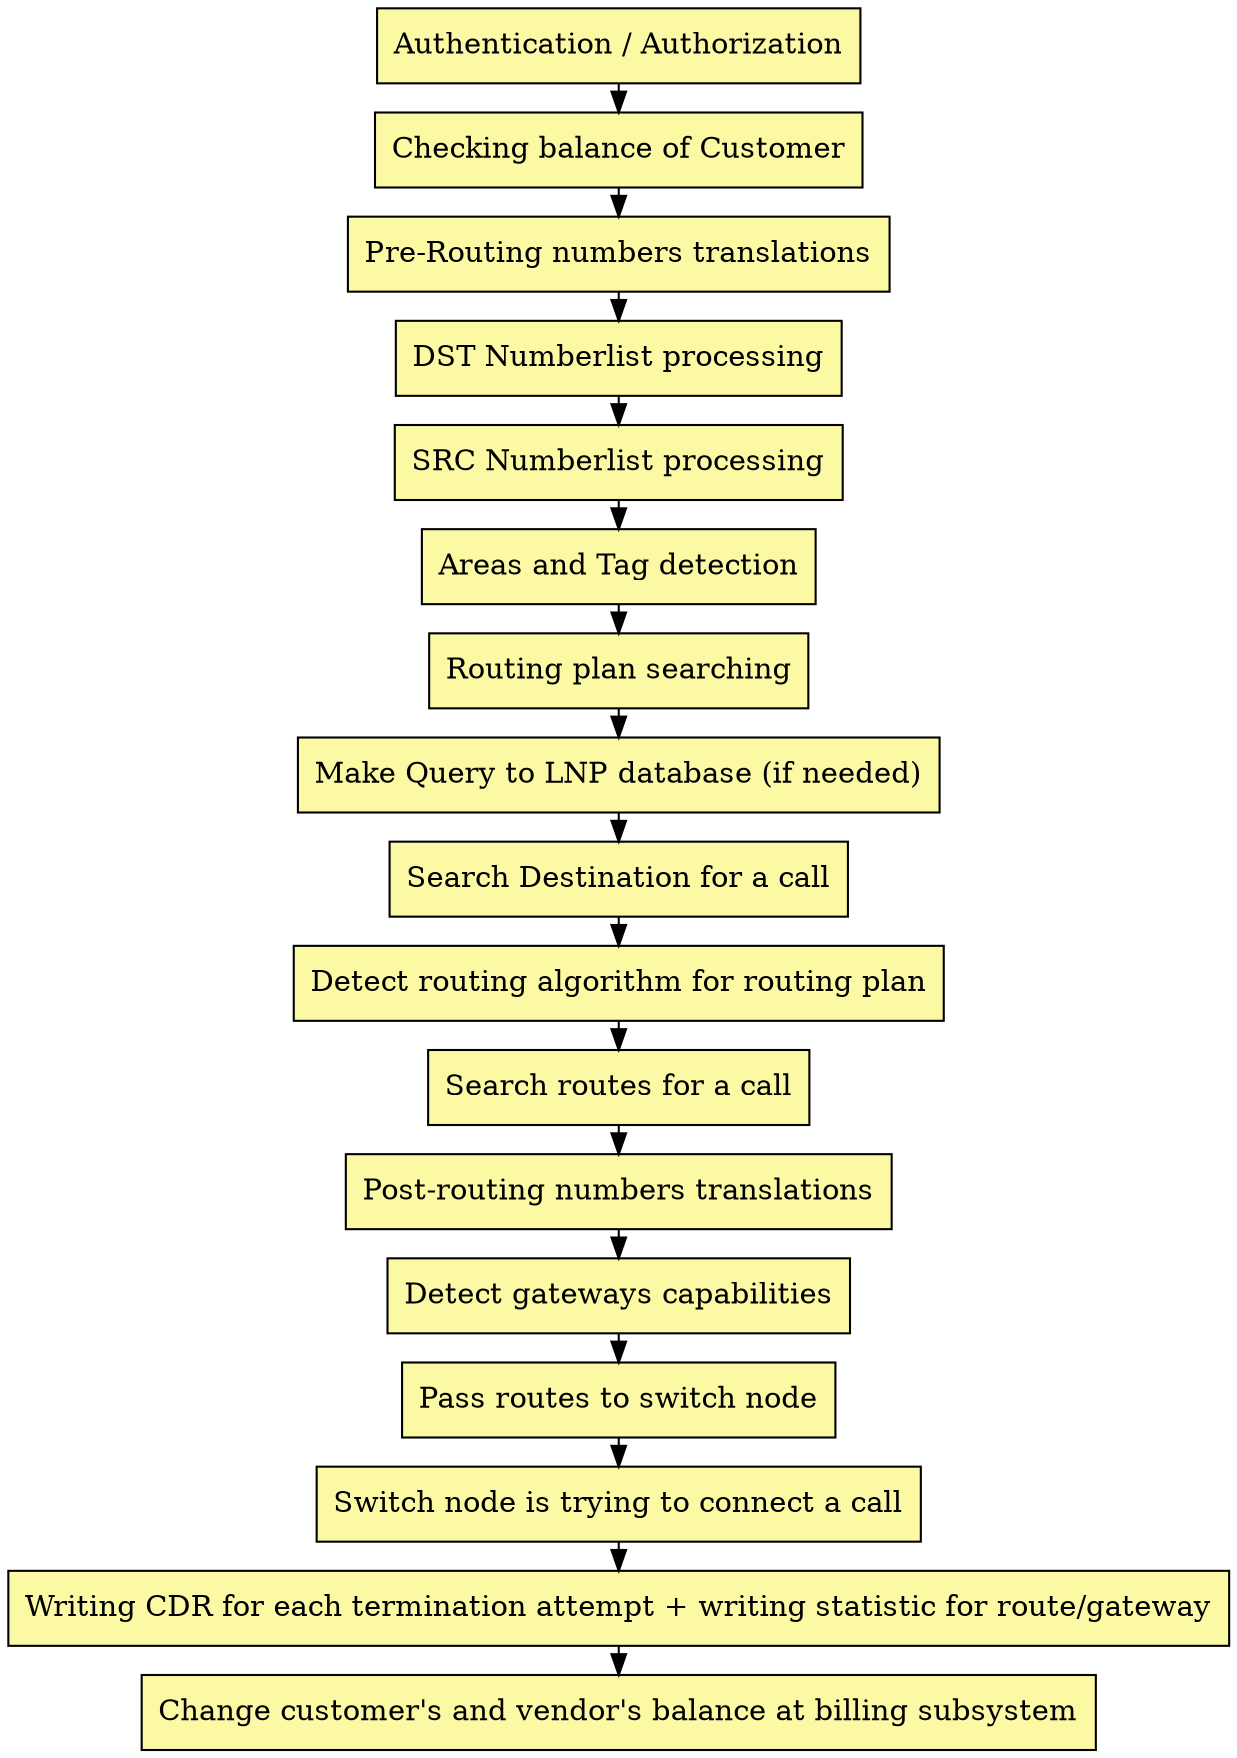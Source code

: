 digraph General {

    node [style=filled; fillcolor="#FCF9A5"];
    graph [nodesep=1, ranksep=0.2, mindist=0.5];


    block1 [label = "Authentication / Authorization"; shape=box; sides=4 ];
    block2 [label = "Checking balance of Customer"; shape=box; sides=4 ];
    block3 [label = "Pre-Routing numbers translations"; shape=box; sides=4 ];
    block4 [label = "DST Numberlist processing"; shape=box; sides=4 ];
    block5 [label = "SRC Numberlist processing"; shape=box; sides=4 ];
    block6 [label = "Areas and Tag detection"; shape=box; sides=4 ];
    block7 [label = "Routing plan searching"; shape=box; sides=4 ];
    block8 [label = "Make Query to LNP database (if needed)"; shape=box; sides=4 ];
    block9 [label = "Search Destination for a call"; shape=box; sides=4 ];
    block10 [label = "Detect routing algorithm for routing plan"; shape=box; sides=4 ];
    block11 [label = "Search routes for a call"; shape=box; sides=4 ];
    block12 [label = "Post-routing numbers translations"; shape=box; sides=4 ];
    block13 [label = "Detect gateways capabilities"; shape=box; sides=4 ];
    block14 [label = "Pass routes to switch node"; shape=box; sides=4 ];
    block15 [label = "Switch node is trying to connect a call"; shape=box; sides=4 ];
    block16 [label = "Writing CDR for each termination attempt + writing statistic for route/gateway"; shape=box; sides=4 ];
    block17 [label = "Change customer's and vendor's balance at billing subsystem"; shape=box; sides=4 ];

    block1 -> block2;
    block2 -> block3;
    block3 -> block4;
    block4 -> block5;
    block5 -> block6;
    block6 -> block7;
    block7 -> block8;
    block8 -> block9;
    block9 -> block10;
    block10 -> block11;
    block11 -> block12;
    block12 -> block13;
    block13 -> block14;
    block14 -> block15;
    block15 -> block16;
    block16 -> block17;

}